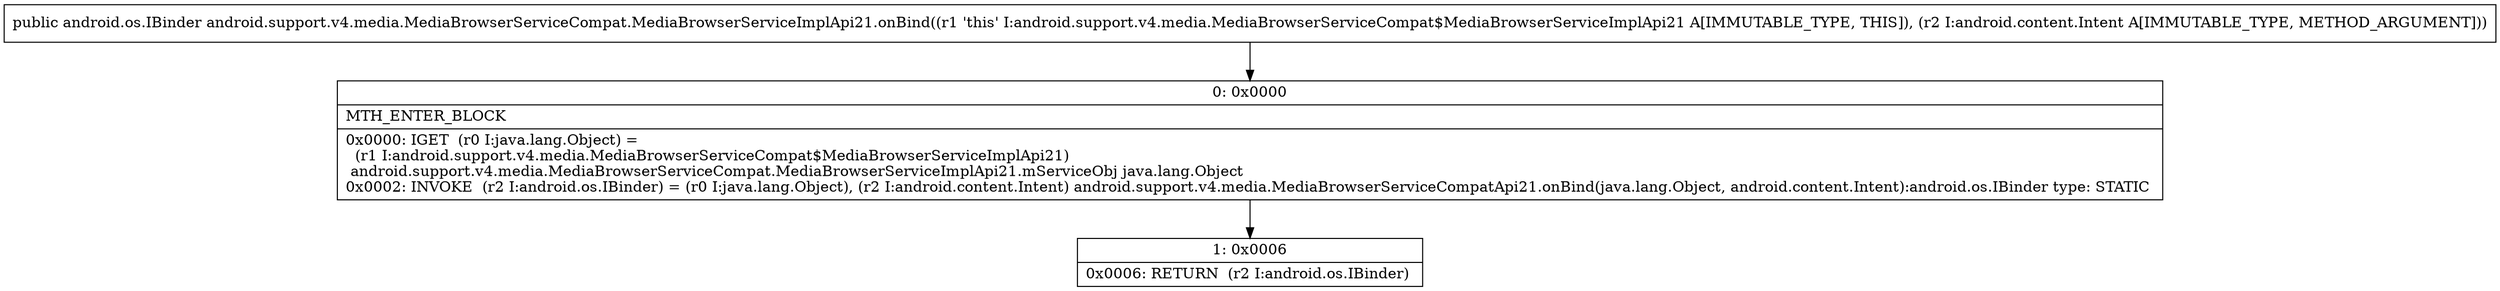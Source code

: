 digraph "CFG forandroid.support.v4.media.MediaBrowserServiceCompat.MediaBrowserServiceImplApi21.onBind(Landroid\/content\/Intent;)Landroid\/os\/IBinder;" {
Node_0 [shape=record,label="{0\:\ 0x0000|MTH_ENTER_BLOCK\l|0x0000: IGET  (r0 I:java.lang.Object) = \l  (r1 I:android.support.v4.media.MediaBrowserServiceCompat$MediaBrowserServiceImplApi21)\l android.support.v4.media.MediaBrowserServiceCompat.MediaBrowserServiceImplApi21.mServiceObj java.lang.Object \l0x0002: INVOKE  (r2 I:android.os.IBinder) = (r0 I:java.lang.Object), (r2 I:android.content.Intent) android.support.v4.media.MediaBrowserServiceCompatApi21.onBind(java.lang.Object, android.content.Intent):android.os.IBinder type: STATIC \l}"];
Node_1 [shape=record,label="{1\:\ 0x0006|0x0006: RETURN  (r2 I:android.os.IBinder) \l}"];
MethodNode[shape=record,label="{public android.os.IBinder android.support.v4.media.MediaBrowserServiceCompat.MediaBrowserServiceImplApi21.onBind((r1 'this' I:android.support.v4.media.MediaBrowserServiceCompat$MediaBrowserServiceImplApi21 A[IMMUTABLE_TYPE, THIS]), (r2 I:android.content.Intent A[IMMUTABLE_TYPE, METHOD_ARGUMENT])) }"];
MethodNode -> Node_0;
Node_0 -> Node_1;
}

